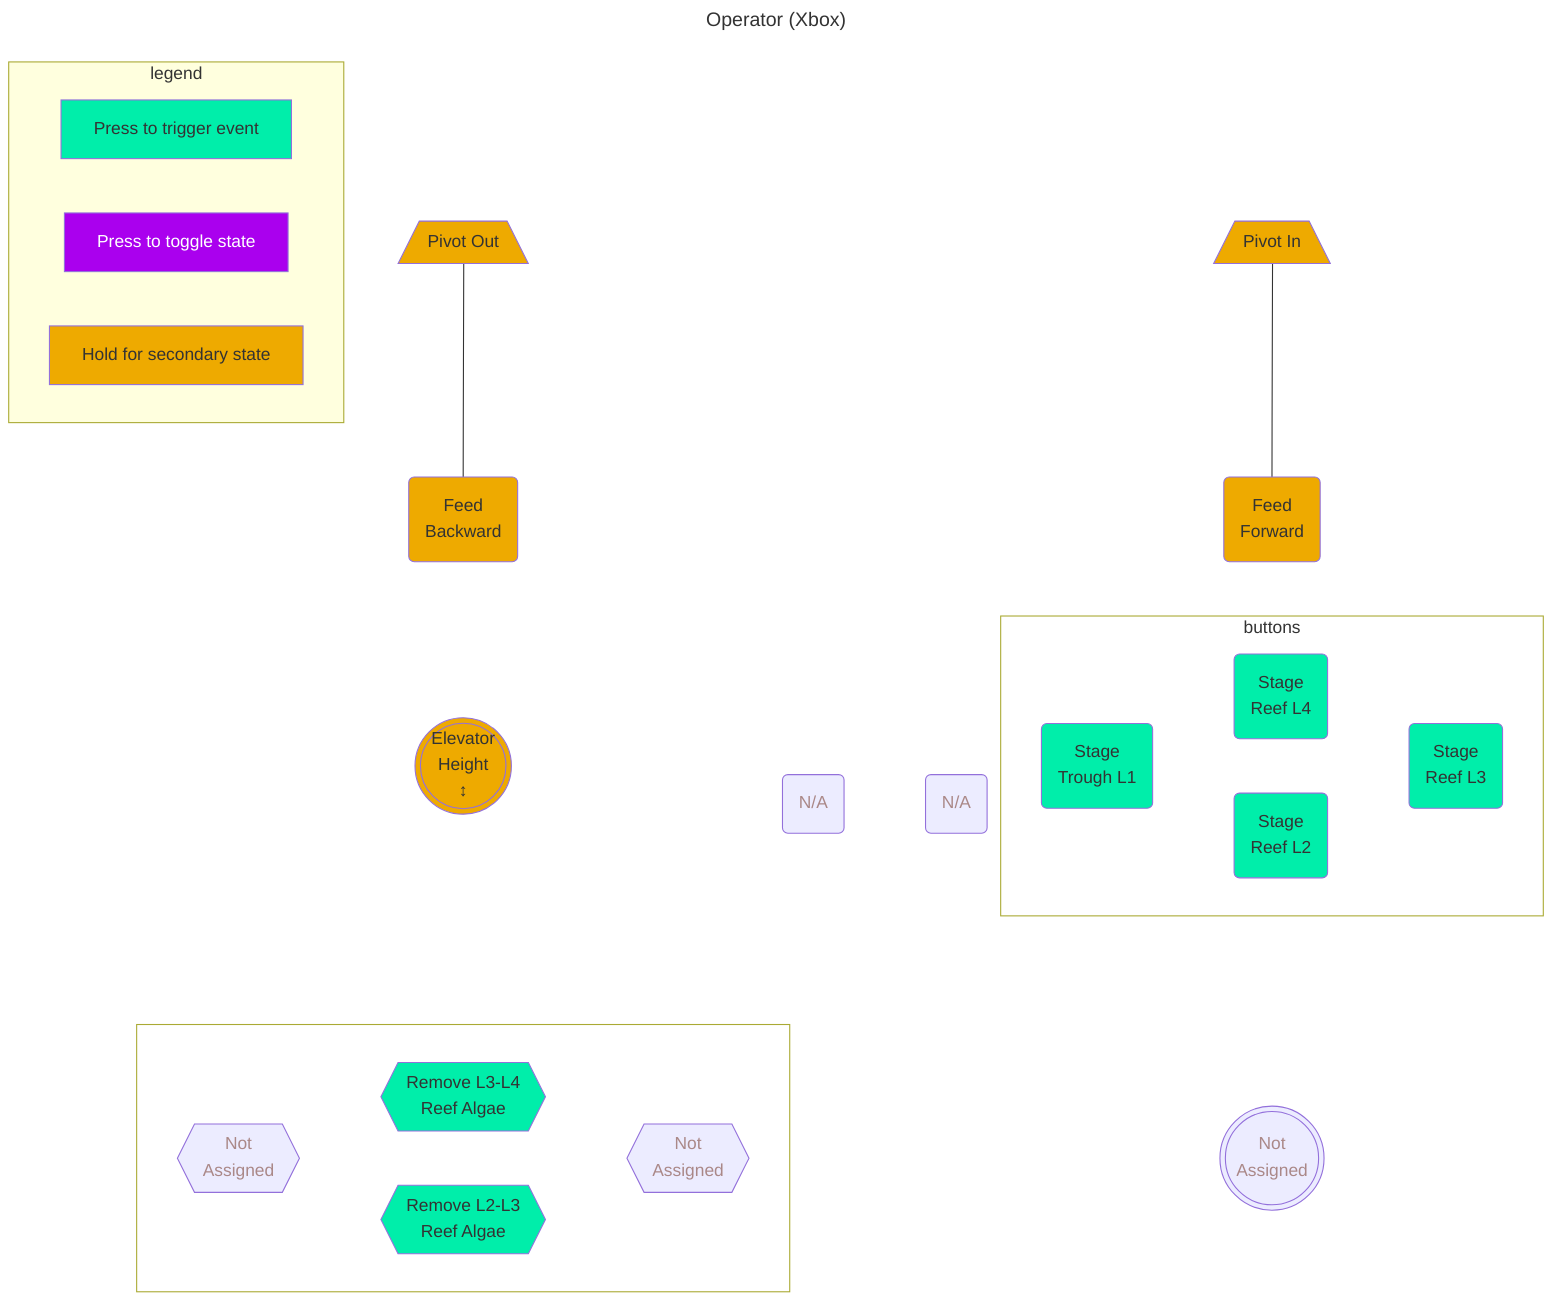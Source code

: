 ---
title: Operator (Xbox)
---
graph TB
    LT[/Pivot Out\]:::clsHold
    NullTrigger:::hidden
    RT[/Pivot In\]:::clsHold

    LB("Feed
        Backward"):::clsHold
    NullBumper:::hidden
    RB("Feed
        Forward"):::clsHold

    LJs((("Elevator
            Height
            ↕"))):::clsHold
    subgraph controls[ ]
        Start("N/A"):::na~~~Select("N/A"):::na
    end
    controls:::hidden
    subgraph buttons
        x("Stage 
            Trough L1"):::clsPress
        y("Stage
            Reef L4"):::clsPress
        a("Stage 
            Reef L2"):::clsPress
        b("Stage
            Reef L3"):::clsPress

        x~~~y~~~b
        x~~~a~~~b
    end
    buttons:::nobg
    

    LNoteLayer[/"Vertical Axis Only
                 ↕"/]:::hidden
    MNoteLayer:::hidden
    RNoteLayer[/"Horizontal Axis Only
                 ↔"/]:::hidden

    subgraph dpad[ ]
        dL{{"Not 
            Assigned"}}:::na
        dU{{"Remove L3-L4
            Reef Algae"}}:::clsPress
        dD{{"Remove L2-L3
            Reef Algae"}}:::clsPress
        dR{{"Not 
            Assigned"}}:::na

        dL~~~dU~~~dR
        %% dL---dR
    
        dL~~~dD~~~dR
    end
    dpad:::nobg
    NullBottom:::hidden
    RJs((("Not
            Assigned"))):::na

    LT---LB~~~LJs~~~LNoteLayer~~~dpad
    NullTrigger~~~NullBumper
        NullBumper~~~controls~~~MNoteLayer
        MNoteLayer~~~NullBottom
    RT---RB~~~buttons~~~RNoteLayer~~~RJs

    subgraph legend
        press["Press to trigger event"]:::clsPress
        toggle["Press to toggle state"]:::clsToggle
        hold["Hold for secondary state"]:::clsHold
    end
classDef hidden display: none;
classDef na color: #a88
classDef note fill: #0000, stroke-dasharray: 5 5
classDef clsHold fill: #ea0
classDef clsToggle fill: #a0e, color: white
classDef clsPress fill: #0ea
classDef nobg fill: transparent